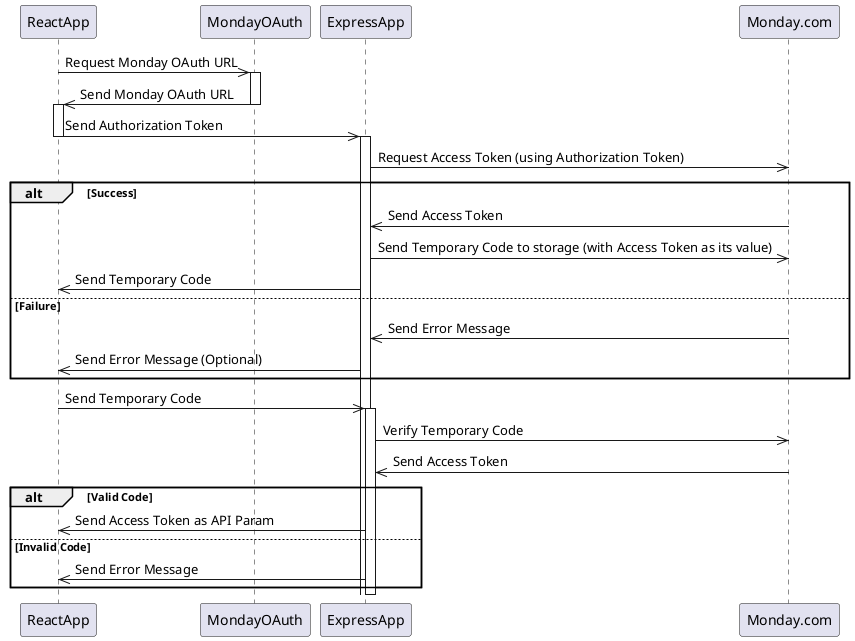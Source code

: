@startuml

participant ReactApp
participant MondayOAuth
participant ExpressApp

ReactApp->> MondayOAuth : Request Monday OAuth URL
activate MondayOAuth
MondayOAuth->>ReactApp : Send Monday OAuth URL
deactivate MondayOAuth

activate ReactApp
ReactApp->>ExpressApp : Send Authorization Token
deactivate ReactApp

activate ExpressApp
ExpressApp->>Monday.com : Request Access Token (using Authorization Token)
alt Success
  Monday.com->>ExpressApp : Send Access Token
  ExpressApp->>Monday.com : Send Temporary Code to storage (with Access Token as its value)
  ExpressApp->>ReactApp : Send Temporary Code
else Failure
  Monday.com->>ExpressApp : Send Error Message
  ExpressApp->>ReactApp : Send Error Message (Optional)
end

activate ReactApp
ReactApp->>ExpressApp : Send Temporary Code
deactivate ReactApp

activate ExpressApp
ExpressApp->>Monday.com : Verify Temporary Code
Monday.com->>ExpressApp : Send Access Token

alt Valid Code
  ExpressApp->>ReactApp : Send Access Token as API Param
else Invalid Code
  ExpressApp->>ReactApp : Send Error Message
end

deactivate ExpressApp
@enduml
